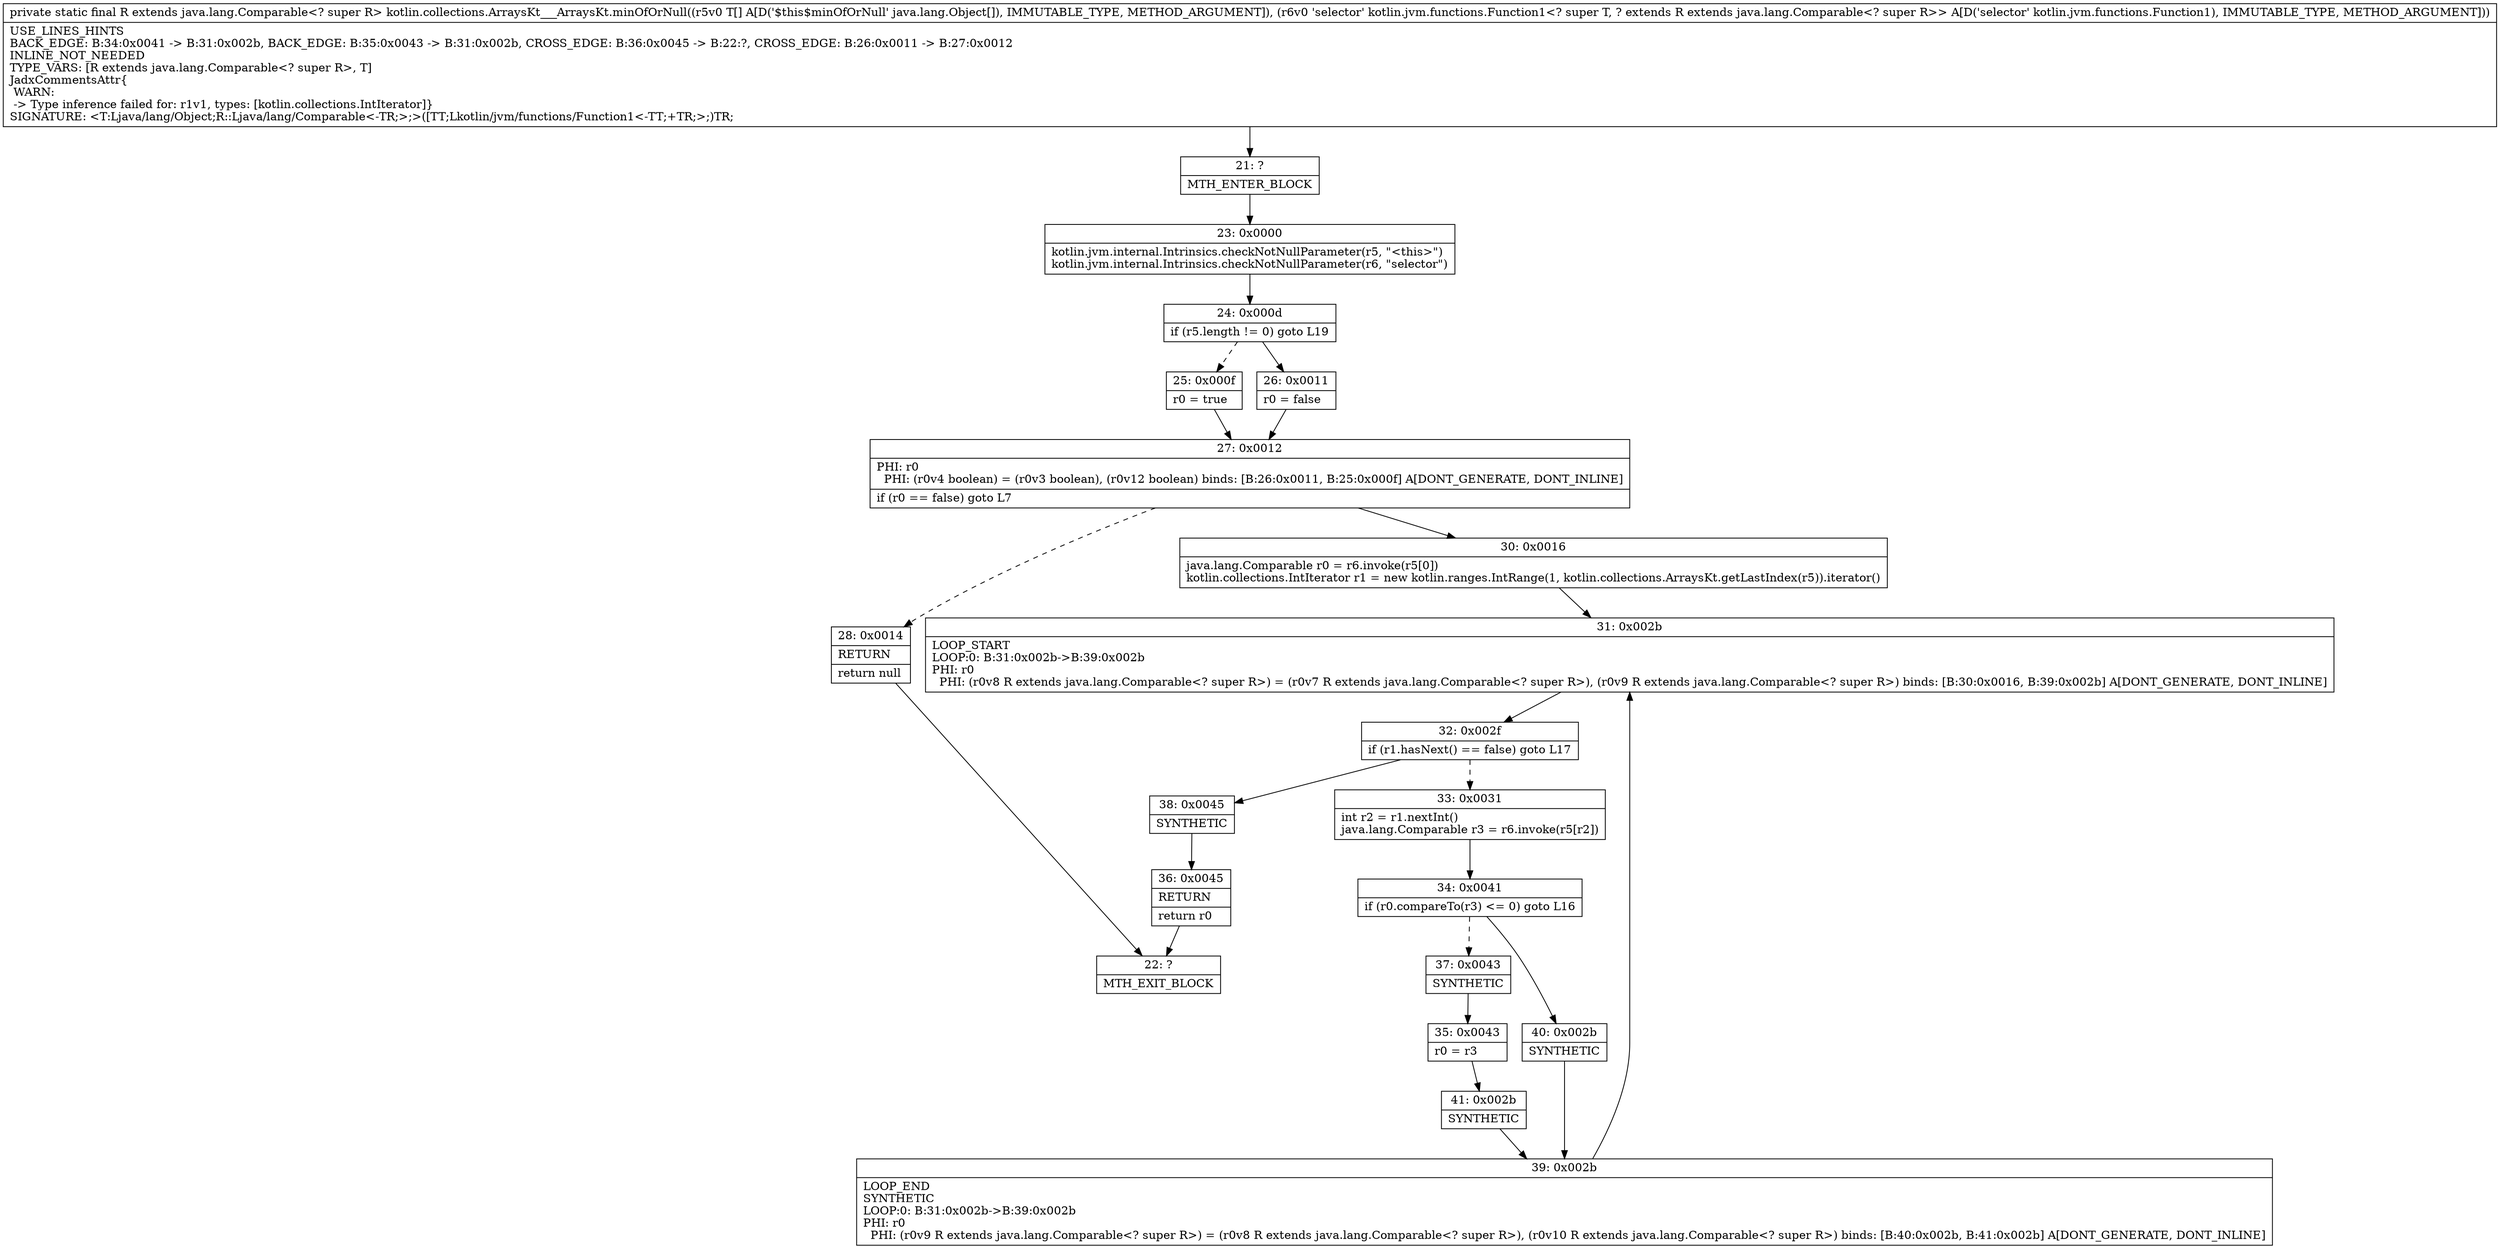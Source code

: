 digraph "CFG forkotlin.collections.ArraysKt___ArraysKt.minOfOrNull([Ljava\/lang\/Object;Lkotlin\/jvm\/functions\/Function1;)Ljava\/lang\/Comparable;" {
Node_21 [shape=record,label="{21\:\ ?|MTH_ENTER_BLOCK\l}"];
Node_23 [shape=record,label="{23\:\ 0x0000|kotlin.jvm.internal.Intrinsics.checkNotNullParameter(r5, \"\<this\>\")\lkotlin.jvm.internal.Intrinsics.checkNotNullParameter(r6, \"selector\")\l}"];
Node_24 [shape=record,label="{24\:\ 0x000d|if (r5.length != 0) goto L19\l}"];
Node_25 [shape=record,label="{25\:\ 0x000f|r0 = true\l}"];
Node_27 [shape=record,label="{27\:\ 0x0012|PHI: r0 \l  PHI: (r0v4 boolean) = (r0v3 boolean), (r0v12 boolean) binds: [B:26:0x0011, B:25:0x000f] A[DONT_GENERATE, DONT_INLINE]\l|if (r0 == false) goto L7\l}"];
Node_28 [shape=record,label="{28\:\ 0x0014|RETURN\l|return null\l}"];
Node_22 [shape=record,label="{22\:\ ?|MTH_EXIT_BLOCK\l}"];
Node_30 [shape=record,label="{30\:\ 0x0016|java.lang.Comparable r0 = r6.invoke(r5[0])\lkotlin.collections.IntIterator r1 = new kotlin.ranges.IntRange(1, kotlin.collections.ArraysKt.getLastIndex(r5)).iterator()\l}"];
Node_31 [shape=record,label="{31\:\ 0x002b|LOOP_START\lLOOP:0: B:31:0x002b\-\>B:39:0x002b\lPHI: r0 \l  PHI: (r0v8 R extends java.lang.Comparable\<? super R\>) = (r0v7 R extends java.lang.Comparable\<? super R\>), (r0v9 R extends java.lang.Comparable\<? super R\>) binds: [B:30:0x0016, B:39:0x002b] A[DONT_GENERATE, DONT_INLINE]\l}"];
Node_32 [shape=record,label="{32\:\ 0x002f|if (r1.hasNext() == false) goto L17\l}"];
Node_33 [shape=record,label="{33\:\ 0x0031|int r2 = r1.nextInt()\ljava.lang.Comparable r3 = r6.invoke(r5[r2])\l}"];
Node_34 [shape=record,label="{34\:\ 0x0041|if (r0.compareTo(r3) \<= 0) goto L16\l}"];
Node_37 [shape=record,label="{37\:\ 0x0043|SYNTHETIC\l}"];
Node_35 [shape=record,label="{35\:\ 0x0043|r0 = r3\l}"];
Node_41 [shape=record,label="{41\:\ 0x002b|SYNTHETIC\l}"];
Node_39 [shape=record,label="{39\:\ 0x002b|LOOP_END\lSYNTHETIC\lLOOP:0: B:31:0x002b\-\>B:39:0x002b\lPHI: r0 \l  PHI: (r0v9 R extends java.lang.Comparable\<? super R\>) = (r0v8 R extends java.lang.Comparable\<? super R\>), (r0v10 R extends java.lang.Comparable\<? super R\>) binds: [B:40:0x002b, B:41:0x002b] A[DONT_GENERATE, DONT_INLINE]\l}"];
Node_40 [shape=record,label="{40\:\ 0x002b|SYNTHETIC\l}"];
Node_38 [shape=record,label="{38\:\ 0x0045|SYNTHETIC\l}"];
Node_36 [shape=record,label="{36\:\ 0x0045|RETURN\l|return r0\l}"];
Node_26 [shape=record,label="{26\:\ 0x0011|r0 = false\l}"];
MethodNode[shape=record,label="{private static final R extends java.lang.Comparable\<? super R\> kotlin.collections.ArraysKt___ArraysKt.minOfOrNull((r5v0 T[] A[D('$this$minOfOrNull' java.lang.Object[]), IMMUTABLE_TYPE, METHOD_ARGUMENT]), (r6v0 'selector' kotlin.jvm.functions.Function1\<? super T, ? extends R extends java.lang.Comparable\<? super R\>\> A[D('selector' kotlin.jvm.functions.Function1), IMMUTABLE_TYPE, METHOD_ARGUMENT]))  | USE_LINES_HINTS\lBACK_EDGE: B:34:0x0041 \-\> B:31:0x002b, BACK_EDGE: B:35:0x0043 \-\> B:31:0x002b, CROSS_EDGE: B:36:0x0045 \-\> B:22:?, CROSS_EDGE: B:26:0x0011 \-\> B:27:0x0012\lINLINE_NOT_NEEDED\lTYPE_VARS: [R extends java.lang.Comparable\<? super R\>, T]\lJadxCommentsAttr\{\l WARN: \l \-\> Type inference failed for: r1v1, types: [kotlin.collections.IntIterator]\}\lSIGNATURE: \<T:Ljava\/lang\/Object;R::Ljava\/lang\/Comparable\<\-TR;\>;\>([TT;Lkotlin\/jvm\/functions\/Function1\<\-TT;+TR;\>;)TR;\l}"];
MethodNode -> Node_21;Node_21 -> Node_23;
Node_23 -> Node_24;
Node_24 -> Node_25[style=dashed];
Node_24 -> Node_26;
Node_25 -> Node_27;
Node_27 -> Node_28[style=dashed];
Node_27 -> Node_30;
Node_28 -> Node_22;
Node_30 -> Node_31;
Node_31 -> Node_32;
Node_32 -> Node_33[style=dashed];
Node_32 -> Node_38;
Node_33 -> Node_34;
Node_34 -> Node_37[style=dashed];
Node_34 -> Node_40;
Node_37 -> Node_35;
Node_35 -> Node_41;
Node_41 -> Node_39;
Node_39 -> Node_31;
Node_40 -> Node_39;
Node_38 -> Node_36;
Node_36 -> Node_22;
Node_26 -> Node_27;
}


